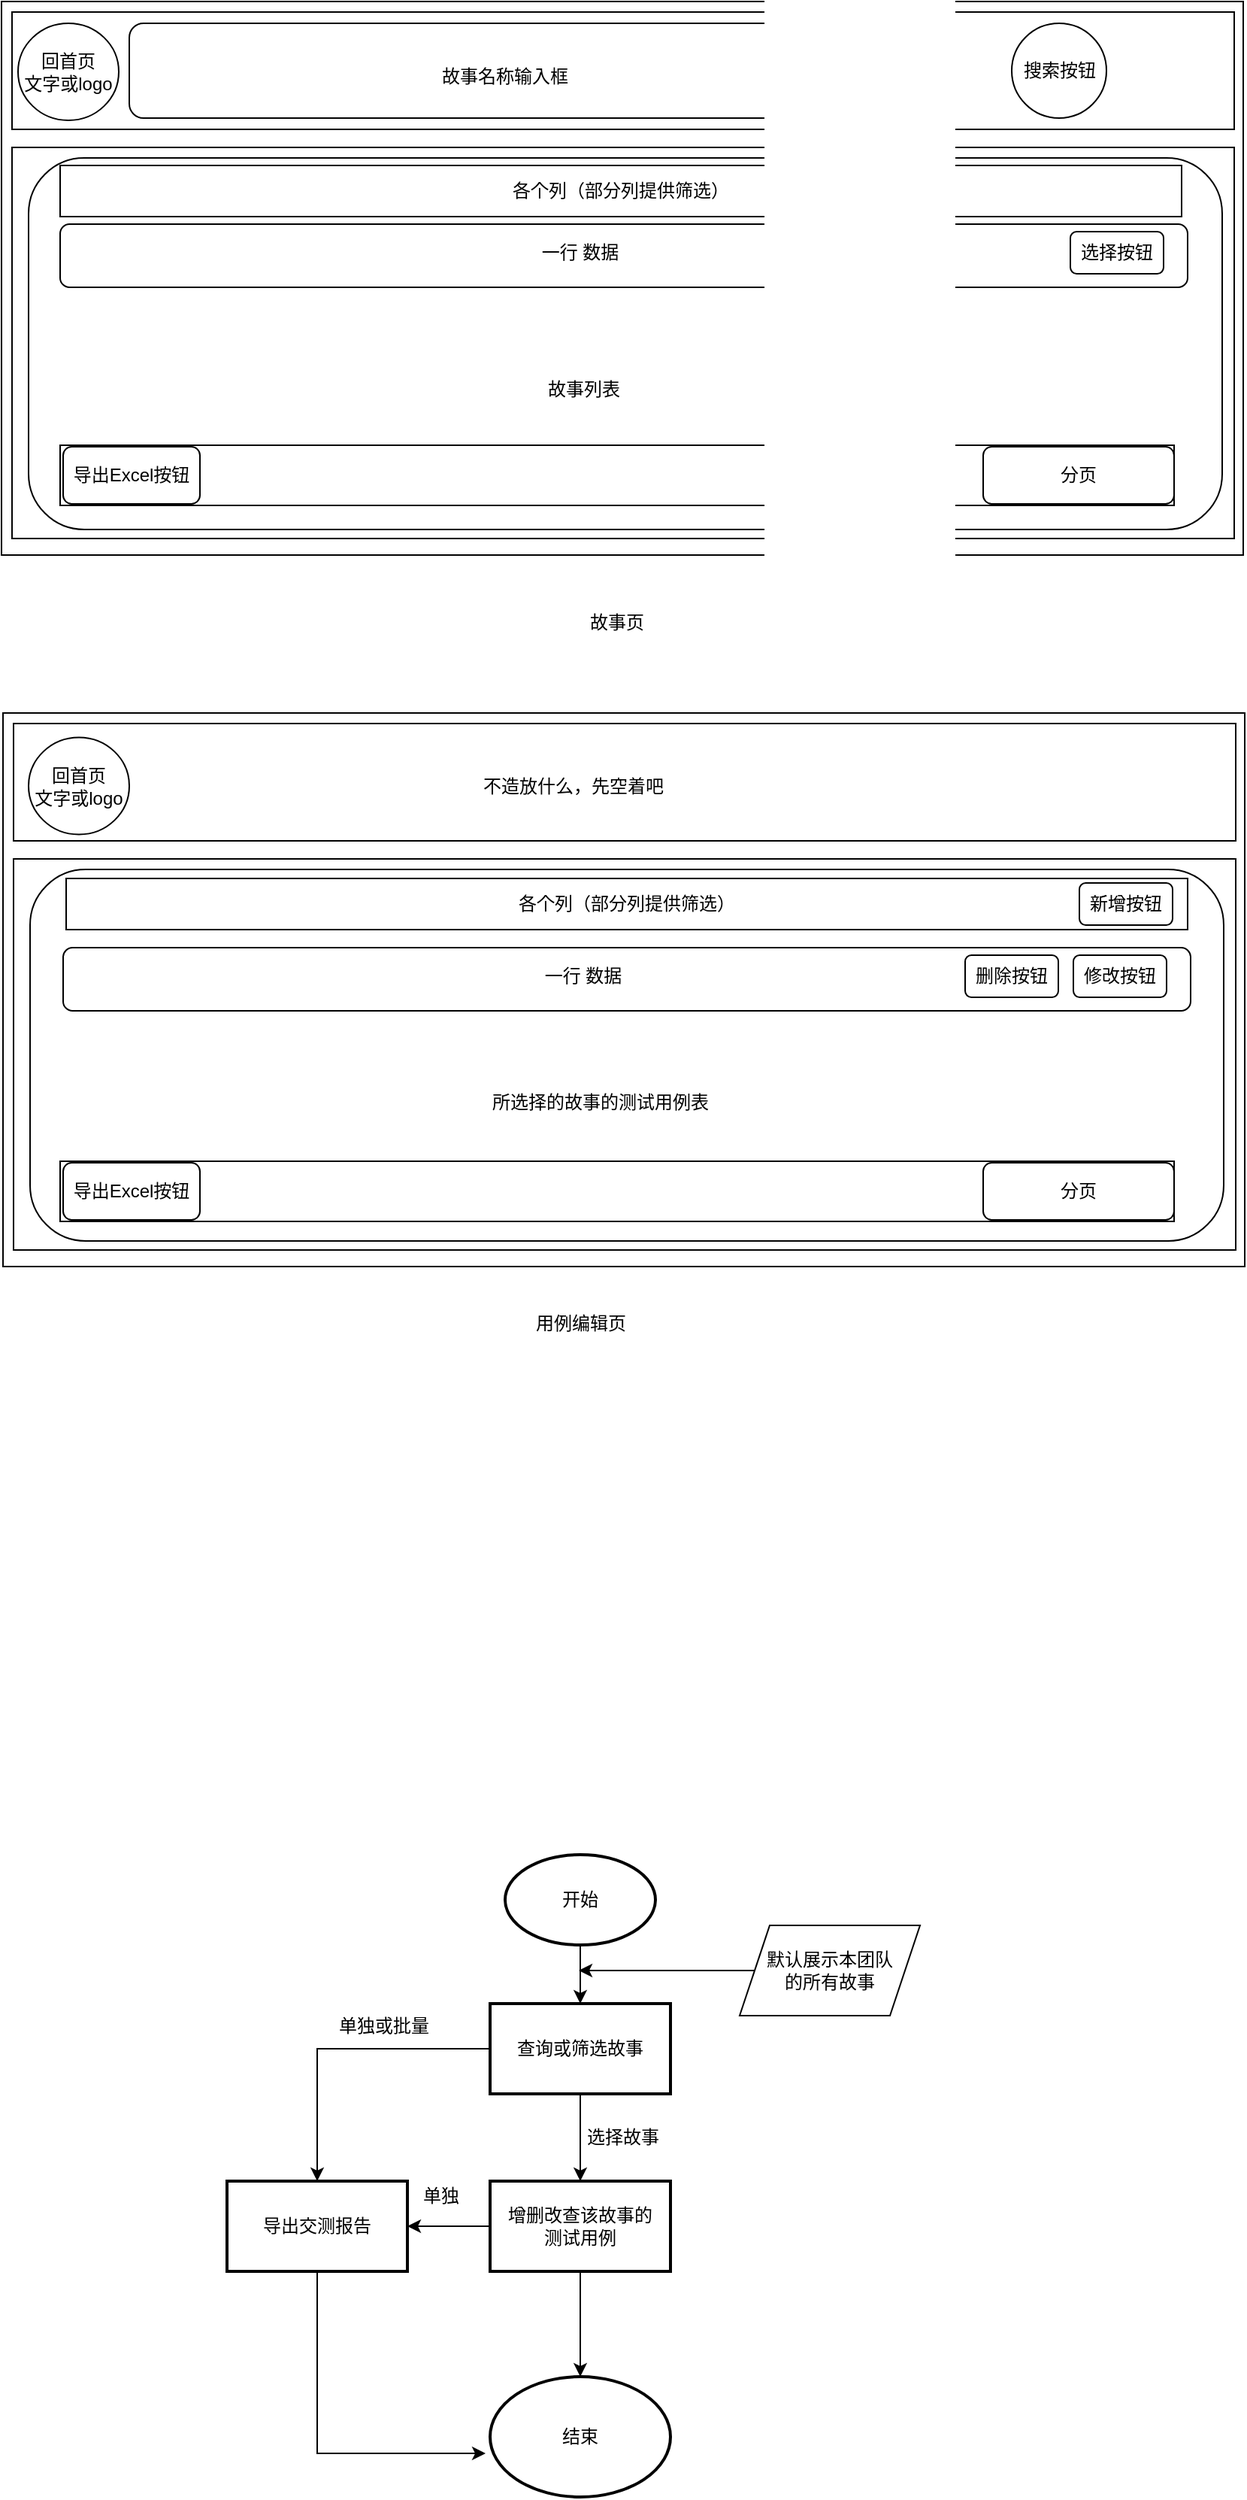 <mxfile version="13.8.8" type="github">
  <diagram id="KSNdyoD9CJhGDInZiR0q" name="Page-1">
    <mxGraphModel dx="1422" dy="794" grid="0" gridSize="10" guides="1" tooltips="1" connect="1" arrows="1" fold="1" page="1" pageScale="1" pageWidth="827" pageHeight="1169" math="0" shadow="0">
      <root>
        <mxCell id="0" />
        <mxCell id="1" parent="0" />
        <mxCell id="_sOLBBAnQOJj8jyo4fsQ-3" value="" style="rounded=0;whiteSpace=wrap;html=1;" parent="1" vertex="1">
          <mxGeometry width="826" height="368" as="geometry" />
        </mxCell>
        <mxCell id="_sOLBBAnQOJj8jyo4fsQ-4" value="" style="rounded=0;whiteSpace=wrap;html=1;" parent="1" vertex="1">
          <mxGeometry x="7" y="7" width="813" height="78" as="geometry" />
        </mxCell>
        <mxCell id="_sOLBBAnQOJj8jyo4fsQ-5" value="" style="rounded=1;whiteSpace=wrap;html=1;" parent="1" vertex="1">
          <mxGeometry x="85" y="14.5" width="549" height="63" as="geometry" />
        </mxCell>
        <mxCell id="_sOLBBAnQOJj8jyo4fsQ-6" value="" style="ellipse;whiteSpace=wrap;html=1;aspect=fixed;" parent="1" vertex="1">
          <mxGeometry x="672" y="14.5" width="63" height="63" as="geometry" />
        </mxCell>
        <mxCell id="_sOLBBAnQOJj8jyo4fsQ-7" value="" style="rounded=0;whiteSpace=wrap;html=1;" parent="1" vertex="1">
          <mxGeometry x="7" y="97" width="813" height="260" as="geometry" />
        </mxCell>
        <mxCell id="_sOLBBAnQOJj8jyo4fsQ-8" value="" style="rounded=1;whiteSpace=wrap;html=1;" parent="1" vertex="1">
          <mxGeometry x="18" y="104" width="794" height="247" as="geometry" />
        </mxCell>
        <mxCell id="JLEJkPaVuerRpg4LAD68-1" value="故事名称输入框" style="text;html=1;strokeColor=none;fillColor=none;align=center;verticalAlign=middle;whiteSpace=wrap;rounded=0;" parent="1" vertex="1">
          <mxGeometry x="135.5" y="31" width="398" height="38" as="geometry" />
        </mxCell>
        <mxCell id="JLEJkPaVuerRpg4LAD68-2" value="搜索按钮" style="text;html=1;strokeColor=none;fillColor=none;align=center;verticalAlign=middle;whiteSpace=wrap;rounded=0;" parent="1" vertex="1">
          <mxGeometry x="677.5" y="34.5" width="52" height="23" as="geometry" />
        </mxCell>
        <mxCell id="JLEJkPaVuerRpg4LAD68-3" value="故事列表" style="text;html=1;strokeColor=none;fillColor=none;align=center;verticalAlign=middle;whiteSpace=wrap;rounded=0;" parent="1" vertex="1">
          <mxGeometry x="92" y="217" width="591" height="81" as="geometry" />
        </mxCell>
        <mxCell id="JLEJkPaVuerRpg4LAD68-4" value="" style="rounded=0;whiteSpace=wrap;html=1;" parent="1" vertex="1">
          <mxGeometry x="1" y="473" width="826" height="368" as="geometry" />
        </mxCell>
        <mxCell id="JLEJkPaVuerRpg4LAD68-5" value="" style="rounded=0;whiteSpace=wrap;html=1;" parent="1" vertex="1">
          <mxGeometry x="8" y="480" width="813" height="78" as="geometry" />
        </mxCell>
        <mxCell id="JLEJkPaVuerRpg4LAD68-8" value="" style="rounded=0;whiteSpace=wrap;html=1;" parent="1" vertex="1">
          <mxGeometry x="8" y="570" width="813" height="260" as="geometry" />
        </mxCell>
        <mxCell id="JLEJkPaVuerRpg4LAD68-9" value="" style="rounded=1;whiteSpace=wrap;html=1;" parent="1" vertex="1">
          <mxGeometry x="19" y="577" width="794" height="247" as="geometry" />
        </mxCell>
        <mxCell id="JLEJkPaVuerRpg4LAD68-12" value="所选择的故事的测试用例表" style="text;html=1;strokeColor=none;fillColor=none;align=center;verticalAlign=middle;whiteSpace=wrap;rounded=0;" parent="1" vertex="1">
          <mxGeometry x="101" y="683" width="595" height="97" as="geometry" />
        </mxCell>
        <mxCell id="JLEJkPaVuerRpg4LAD68-15" value="不造放什么，先空着吧" style="text;html=1;strokeColor=none;fillColor=none;align=center;verticalAlign=middle;whiteSpace=wrap;rounded=0;" parent="1" vertex="1">
          <mxGeometry x="159" y="497" width="443" height="49" as="geometry" />
        </mxCell>
        <mxCell id="JLEJkPaVuerRpg4LAD68-16" value="各个列（部分列提供筛选）" style="rounded=0;whiteSpace=wrap;html=1;" parent="1" vertex="1">
          <mxGeometry x="39" y="109" width="746" height="34" as="geometry" />
        </mxCell>
        <mxCell id="JLEJkPaVuerRpg4LAD68-18" value="" style="rounded=1;whiteSpace=wrap;html=1;" parent="1" vertex="1">
          <mxGeometry x="39" y="148" width="750" height="42" as="geometry" />
        </mxCell>
        <mxCell id="JLEJkPaVuerRpg4LAD68-17" value="选择按钮" style="rounded=1;whiteSpace=wrap;html=1;" parent="1" vertex="1">
          <mxGeometry x="711" y="153" width="62" height="28" as="geometry" />
        </mxCell>
        <mxCell id="JLEJkPaVuerRpg4LAD68-19" value="一行 数据" style="text;html=1;strokeColor=none;fillColor=none;align=center;verticalAlign=middle;whiteSpace=wrap;rounded=0;" parent="1" vertex="1">
          <mxGeometry x="67" y="155.5" width="636" height="23" as="geometry" />
        </mxCell>
        <mxCell id="JLEJkPaVuerRpg4LAD68-20" value="各个列（部分列提供筛选）" style="rounded=0;whiteSpace=wrap;html=1;" parent="1" vertex="1">
          <mxGeometry x="43" y="583" width="746" height="34" as="geometry" />
        </mxCell>
        <mxCell id="JLEJkPaVuerRpg4LAD68-21" value="" style="rounded=1;whiteSpace=wrap;html=1;" parent="1" vertex="1">
          <mxGeometry x="41" y="629" width="750" height="42" as="geometry" />
        </mxCell>
        <mxCell id="JLEJkPaVuerRpg4LAD68-22" value="修改按钮" style="rounded=1;whiteSpace=wrap;html=1;" parent="1" vertex="1">
          <mxGeometry x="713" y="634" width="62" height="28" as="geometry" />
        </mxCell>
        <mxCell id="JLEJkPaVuerRpg4LAD68-23" value="一行 数据" style="text;html=1;strokeColor=none;fillColor=none;align=center;verticalAlign=middle;whiteSpace=wrap;rounded=0;" parent="1" vertex="1">
          <mxGeometry x="69" y="636.5" width="636" height="23" as="geometry" />
        </mxCell>
        <mxCell id="JLEJkPaVuerRpg4LAD68-24" value="删除按钮" style="rounded=1;whiteSpace=wrap;html=1;" parent="1" vertex="1">
          <mxGeometry x="641" y="634" width="62" height="28" as="geometry" />
        </mxCell>
        <mxCell id="JLEJkPaVuerRpg4LAD68-25" value="新增按钮" style="rounded=1;whiteSpace=wrap;html=1;" parent="1" vertex="1">
          <mxGeometry x="717" y="586" width="62" height="28" as="geometry" />
        </mxCell>
        <mxCell id="JLEJkPaVuerRpg4LAD68-26" value="" style="rounded=0;whiteSpace=wrap;html=1;" parent="1" vertex="1">
          <mxGeometry x="39" y="295" width="741" height="40" as="geometry" />
        </mxCell>
        <mxCell id="JLEJkPaVuerRpg4LAD68-27" value="导出Excel按钮" style="rounded=1;whiteSpace=wrap;html=1;" parent="1" vertex="1">
          <mxGeometry x="41" y="296" width="91" height="38" as="geometry" />
        </mxCell>
        <mxCell id="JLEJkPaVuerRpg4LAD68-28" value="分页" style="rounded=1;whiteSpace=wrap;html=1;" parent="1" vertex="1">
          <mxGeometry x="653" y="296" width="127" height="38" as="geometry" />
        </mxCell>
        <mxCell id="JLEJkPaVuerRpg4LAD68-29" value="" style="rounded=0;whiteSpace=wrap;html=1;" parent="1" vertex="1">
          <mxGeometry x="39" y="771" width="741" height="40" as="geometry" />
        </mxCell>
        <mxCell id="JLEJkPaVuerRpg4LAD68-30" value="导出Excel按钮" style="rounded=1;whiteSpace=wrap;html=1;" parent="1" vertex="1">
          <mxGeometry x="41" y="772" width="91" height="38" as="geometry" />
        </mxCell>
        <mxCell id="JLEJkPaVuerRpg4LAD68-31" value="分页" style="rounded=1;whiteSpace=wrap;html=1;" parent="1" vertex="1">
          <mxGeometry x="653" y="772" width="127" height="38" as="geometry" />
        </mxCell>
        <mxCell id="JLEJkPaVuerRpg4LAD68-32" value="故事页" style="text;html=1;strokeColor=none;fillColor=none;align=center;verticalAlign=middle;whiteSpace=wrap;rounded=0;" parent="1" vertex="1">
          <mxGeometry x="357" y="398" width="105" height="30" as="geometry" />
        </mxCell>
        <mxCell id="JLEJkPaVuerRpg4LAD68-33" value="用例编辑页" style="text;html=1;strokeColor=none;fillColor=none;align=center;verticalAlign=middle;whiteSpace=wrap;rounded=0;" parent="1" vertex="1">
          <mxGeometry x="332.5" y="864" width="105" height="30" as="geometry" />
        </mxCell>
        <mxCell id="JLEJkPaVuerRpg4LAD68-34" value="回首页&lt;br&gt;文字或logo" style="ellipse;whiteSpace=wrap;html=1;" parent="1" vertex="1">
          <mxGeometry x="11" y="14.5" width="67" height="64.5" as="geometry" />
        </mxCell>
        <mxCell id="JLEJkPaVuerRpg4LAD68-35" value="回首页&lt;br&gt;文字或logo" style="ellipse;whiteSpace=wrap;html=1;" parent="1" vertex="1">
          <mxGeometry x="18" y="489.25" width="67" height="64.5" as="geometry" />
        </mxCell>
        <mxCell id="YX3qU0leFFpuXJ6eF5CN-3" value="" style="edgeStyle=orthogonalEdgeStyle;rounded=0;orthogonalLoop=1;jettySize=auto;html=1;" edge="1" parent="1" source="YX3qU0leFFpuXJ6eF5CN-1" target="YX3qU0leFFpuXJ6eF5CN-2">
          <mxGeometry relative="1" as="geometry" />
        </mxCell>
        <mxCell id="YX3qU0leFFpuXJ6eF5CN-1" value="开始" style="strokeWidth=2;html=1;shape=mxgraph.flowchart.start_1;whiteSpace=wrap;" vertex="1" parent="1">
          <mxGeometry x="335" y="1232" width="100" height="60" as="geometry" />
        </mxCell>
        <mxCell id="YX3qU0leFFpuXJ6eF5CN-5" value="" style="edgeStyle=orthogonalEdgeStyle;rounded=0;orthogonalLoop=1;jettySize=auto;html=1;" edge="1" parent="1" source="YX3qU0leFFpuXJ6eF5CN-2" target="YX3qU0leFFpuXJ6eF5CN-4">
          <mxGeometry relative="1" as="geometry" />
        </mxCell>
        <mxCell id="YX3qU0leFFpuXJ6eF5CN-12" value="" style="edgeStyle=orthogonalEdgeStyle;rounded=0;orthogonalLoop=1;jettySize=auto;html=1;" edge="1" parent="1" source="YX3qU0leFFpuXJ6eF5CN-2" target="YX3qU0leFFpuXJ6eF5CN-11">
          <mxGeometry relative="1" as="geometry" />
        </mxCell>
        <mxCell id="YX3qU0leFFpuXJ6eF5CN-2" value="查询或筛选故事" style="whiteSpace=wrap;html=1;strokeWidth=2;" vertex="1" parent="1">
          <mxGeometry x="325" y="1331" width="120" height="60" as="geometry" />
        </mxCell>
        <mxCell id="YX3qU0leFFpuXJ6eF5CN-8" value="" style="edgeStyle=orthogonalEdgeStyle;rounded=0;orthogonalLoop=1;jettySize=auto;html=1;" edge="1" parent="1" source="YX3qU0leFFpuXJ6eF5CN-4" target="YX3qU0leFFpuXJ6eF5CN-7">
          <mxGeometry relative="1" as="geometry" />
        </mxCell>
        <mxCell id="YX3qU0leFFpuXJ6eF5CN-15" style="edgeStyle=orthogonalEdgeStyle;rounded=0;orthogonalLoop=1;jettySize=auto;html=1;exitX=0;exitY=0.5;exitDx=0;exitDy=0;" edge="1" parent="1" source="YX3qU0leFFpuXJ6eF5CN-4" target="YX3qU0leFFpuXJ6eF5CN-11">
          <mxGeometry relative="1" as="geometry" />
        </mxCell>
        <mxCell id="YX3qU0leFFpuXJ6eF5CN-4" value="增删改查该故事的&lt;br&gt;测试用例" style="whiteSpace=wrap;html=1;strokeWidth=2;" vertex="1" parent="1">
          <mxGeometry x="325" y="1449" width="120" height="60" as="geometry" />
        </mxCell>
        <mxCell id="YX3qU0leFFpuXJ6eF5CN-6" value="选择故事" style="text;html=1;align=center;verticalAlign=middle;resizable=0;points=[];autosize=1;" vertex="1" parent="1">
          <mxGeometry x="384" y="1411" width="58" height="18" as="geometry" />
        </mxCell>
        <mxCell id="YX3qU0leFFpuXJ6eF5CN-7" value="结束" style="ellipse;whiteSpace=wrap;html=1;strokeWidth=2;" vertex="1" parent="1">
          <mxGeometry x="325" y="1579" width="120" height="80" as="geometry" />
        </mxCell>
        <mxCell id="YX3qU0leFFpuXJ6eF5CN-10" style="edgeStyle=orthogonalEdgeStyle;rounded=0;orthogonalLoop=1;jettySize=auto;html=1;" edge="1" parent="1" source="YX3qU0leFFpuXJ6eF5CN-9">
          <mxGeometry relative="1" as="geometry">
            <mxPoint x="384" y="1309" as="targetPoint" />
          </mxGeometry>
        </mxCell>
        <mxCell id="YX3qU0leFFpuXJ6eF5CN-9" value="默认展示本团队&lt;br&gt;的所有故事" style="shape=parallelogram;perimeter=parallelogramPerimeter;whiteSpace=wrap;html=1;fixedSize=1;" vertex="1" parent="1">
          <mxGeometry x="491" y="1279" width="120" height="60" as="geometry" />
        </mxCell>
        <mxCell id="YX3qU0leFFpuXJ6eF5CN-13" style="edgeStyle=orthogonalEdgeStyle;rounded=0;orthogonalLoop=1;jettySize=auto;html=1;entryX=-0.025;entryY=0.638;entryDx=0;entryDy=0;entryPerimeter=0;" edge="1" parent="1" source="YX3qU0leFFpuXJ6eF5CN-11" target="YX3qU0leFFpuXJ6eF5CN-7">
          <mxGeometry relative="1" as="geometry">
            <Array as="points">
              <mxPoint x="210" y="1630" />
            </Array>
          </mxGeometry>
        </mxCell>
        <mxCell id="YX3qU0leFFpuXJ6eF5CN-11" value="导出交测报告" style="whiteSpace=wrap;html=1;strokeWidth=2;" vertex="1" parent="1">
          <mxGeometry x="150" y="1449" width="120" height="60" as="geometry" />
        </mxCell>
        <mxCell id="YX3qU0leFFpuXJ6eF5CN-14" value="单独或批量" style="text;html=1;align=center;verticalAlign=middle;resizable=0;points=[];autosize=1;" vertex="1" parent="1">
          <mxGeometry x="219" y="1337" width="70" height="18" as="geometry" />
        </mxCell>
        <mxCell id="YX3qU0leFFpuXJ6eF5CN-16" value="单独" style="text;html=1;align=center;verticalAlign=middle;resizable=0;points=[];autosize=1;" vertex="1" parent="1">
          <mxGeometry x="275" y="1450" width="34" height="18" as="geometry" />
        </mxCell>
      </root>
    </mxGraphModel>
  </diagram>
</mxfile>

